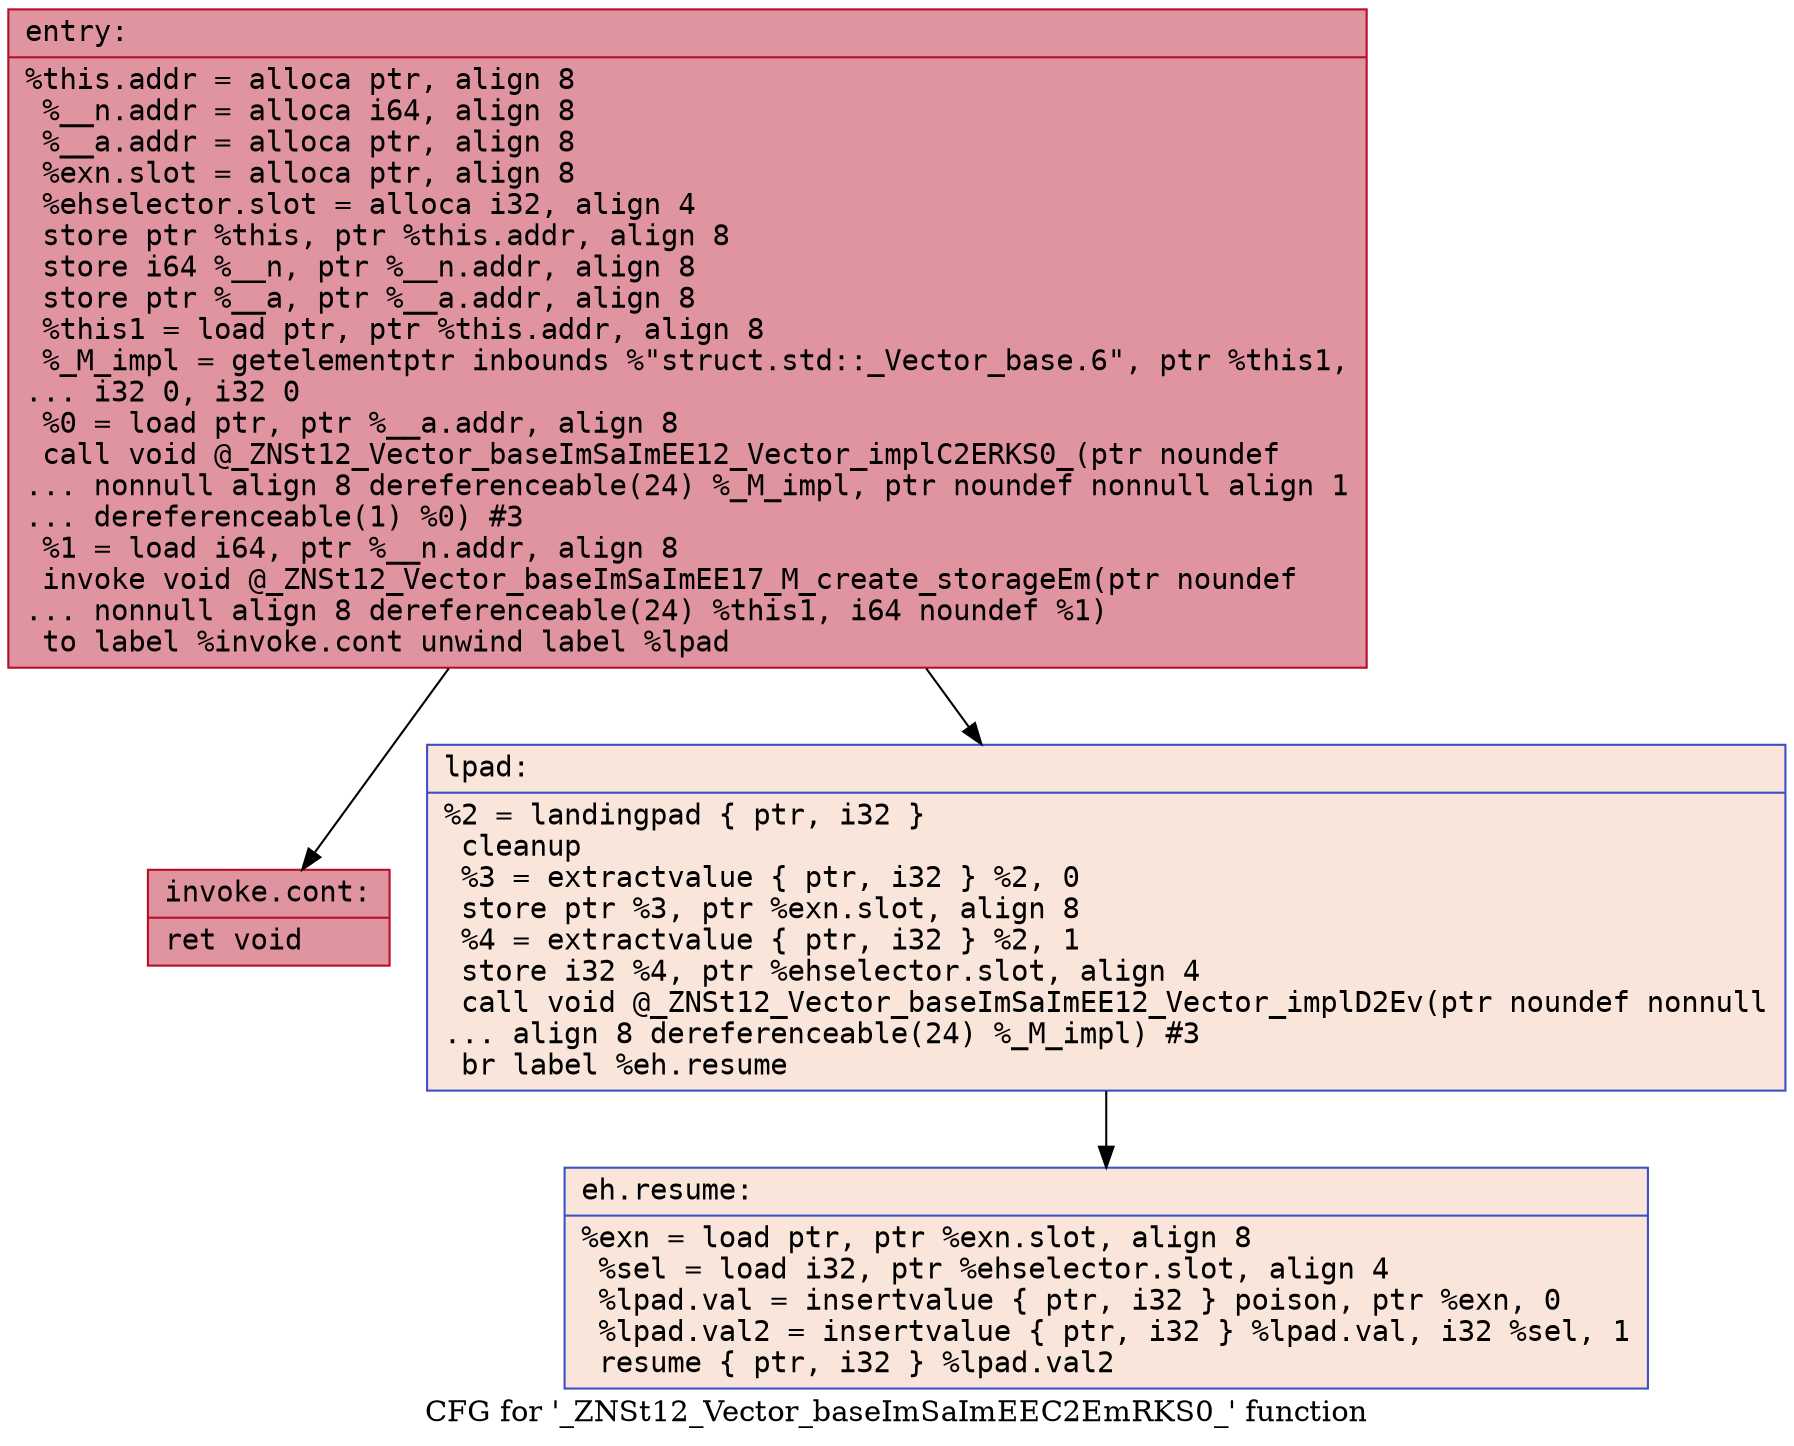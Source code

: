 digraph "CFG for '_ZNSt12_Vector_baseImSaImEEC2EmRKS0_' function" {
	label="CFG for '_ZNSt12_Vector_baseImSaImEEC2EmRKS0_' function";

	Node0x556c3c843230 [shape=record,color="#b70d28ff", style=filled, fillcolor="#b70d2870" fontname="Courier",label="{entry:\l|  %this.addr = alloca ptr, align 8\l  %__n.addr = alloca i64, align 8\l  %__a.addr = alloca ptr, align 8\l  %exn.slot = alloca ptr, align 8\l  %ehselector.slot = alloca i32, align 4\l  store ptr %this, ptr %this.addr, align 8\l  store i64 %__n, ptr %__n.addr, align 8\l  store ptr %__a, ptr %__a.addr, align 8\l  %this1 = load ptr, ptr %this.addr, align 8\l  %_M_impl = getelementptr inbounds %\"struct.std::_Vector_base.6\", ptr %this1,\l... i32 0, i32 0\l  %0 = load ptr, ptr %__a.addr, align 8\l  call void @_ZNSt12_Vector_baseImSaImEE12_Vector_implC2ERKS0_(ptr noundef\l... nonnull align 8 dereferenceable(24) %_M_impl, ptr noundef nonnull align 1\l... dereferenceable(1) %0) #3\l  %1 = load i64, ptr %__n.addr, align 8\l  invoke void @_ZNSt12_Vector_baseImSaImEE17_M_create_storageEm(ptr noundef\l... nonnull align 8 dereferenceable(24) %this1, i64 noundef %1)\l          to label %invoke.cont unwind label %lpad\l}"];
	Node0x556c3c843230 -> Node0x556c3c843b30[tooltip="entry -> invoke.cont\nProbability 100.00%" ];
	Node0x556c3c843230 -> Node0x556c3c843bb0[tooltip="entry -> lpad\nProbability 0.00%" ];
	Node0x556c3c843b30 [shape=record,color="#b70d28ff", style=filled, fillcolor="#b70d2870" fontname="Courier",label="{invoke.cont:\l|  ret void\l}"];
	Node0x556c3c843bb0 [shape=record,color="#3d50c3ff", style=filled, fillcolor="#f4c5ad70" fontname="Courier",label="{lpad:\l|  %2 = landingpad \{ ptr, i32 \}\l          cleanup\l  %3 = extractvalue \{ ptr, i32 \} %2, 0\l  store ptr %3, ptr %exn.slot, align 8\l  %4 = extractvalue \{ ptr, i32 \} %2, 1\l  store i32 %4, ptr %ehselector.slot, align 4\l  call void @_ZNSt12_Vector_baseImSaImEE12_Vector_implD2Ev(ptr noundef nonnull\l... align 8 dereferenceable(24) %_M_impl) #3\l  br label %eh.resume\l}"];
	Node0x556c3c843bb0 -> Node0x556c3c844460[tooltip="lpad -> eh.resume\nProbability 100.00%" ];
	Node0x556c3c844460 [shape=record,color="#3d50c3ff", style=filled, fillcolor="#f4c5ad70" fontname="Courier",label="{eh.resume:\l|  %exn = load ptr, ptr %exn.slot, align 8\l  %sel = load i32, ptr %ehselector.slot, align 4\l  %lpad.val = insertvalue \{ ptr, i32 \} poison, ptr %exn, 0\l  %lpad.val2 = insertvalue \{ ptr, i32 \} %lpad.val, i32 %sel, 1\l  resume \{ ptr, i32 \} %lpad.val2\l}"];
}
